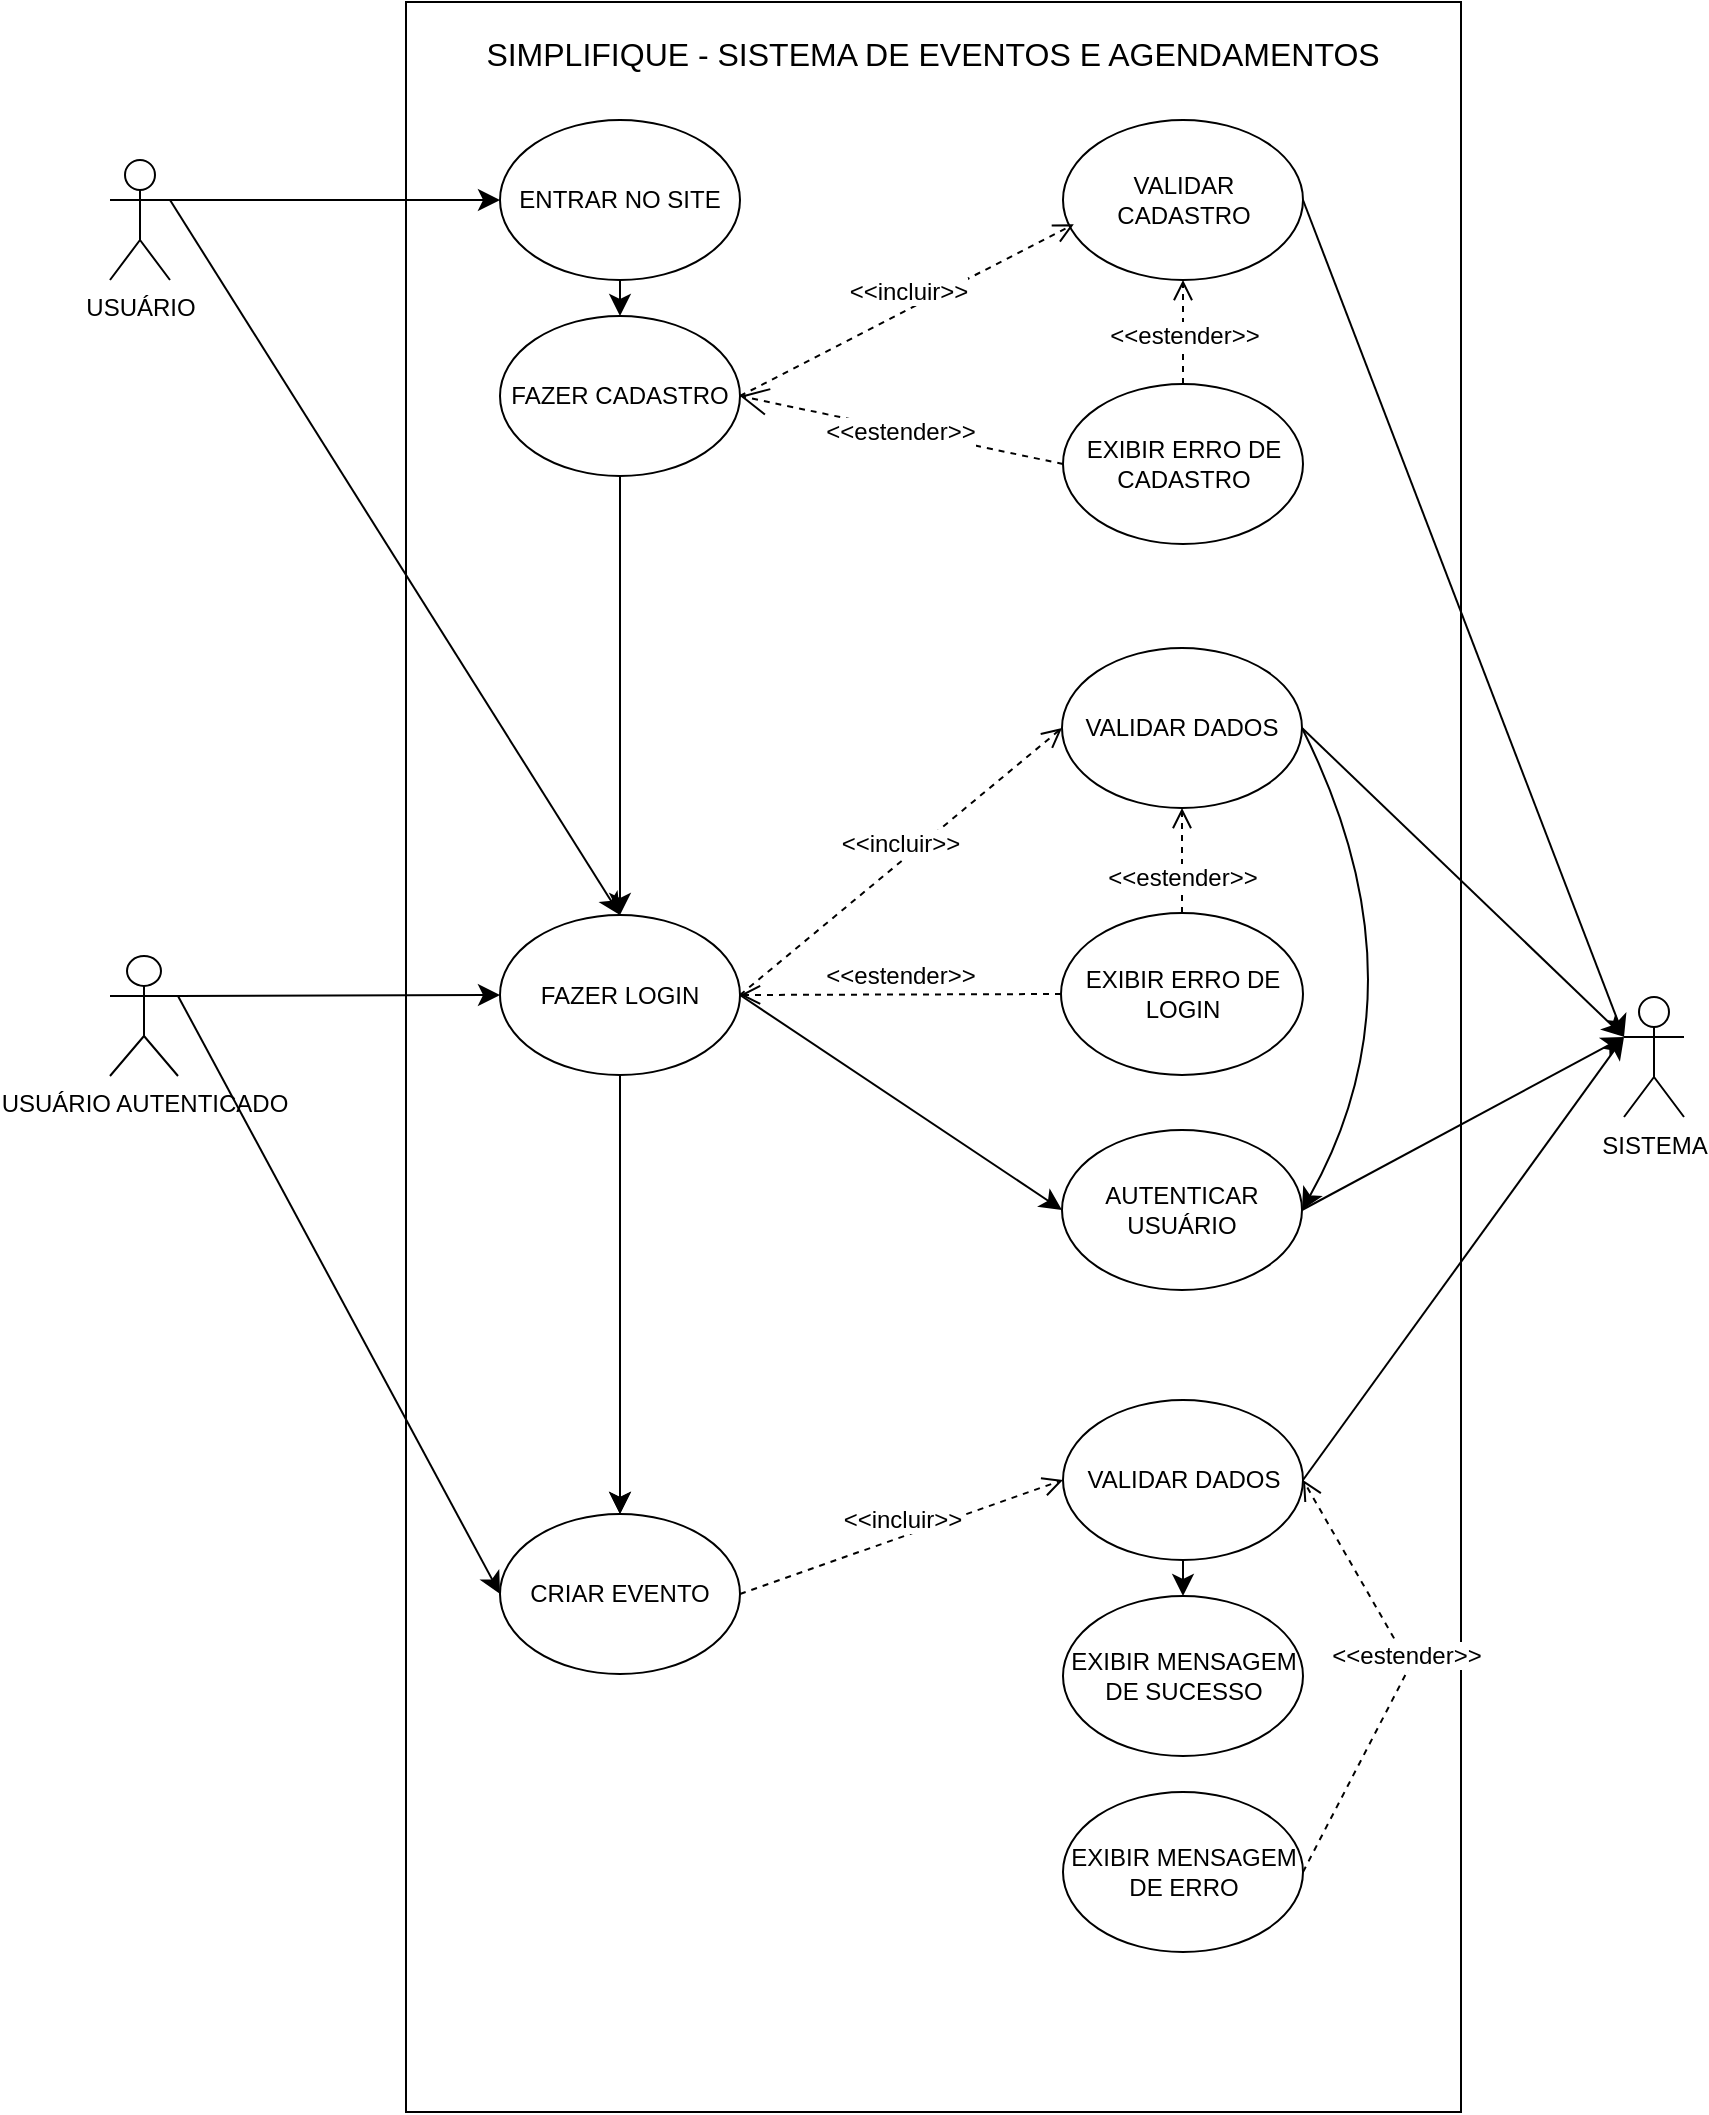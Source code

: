 <mxfile version="26.0.6">
  <diagram name="Página-1" id="MC7UM8QeMLyXC8hRS5S3">
    <mxGraphModel dx="1333" dy="1105" grid="0" gridSize="10" guides="1" tooltips="1" connect="1" arrows="1" fold="1" page="0" pageScale="1" pageWidth="827" pageHeight="1169" math="0" shadow="0">
      <root>
        <mxCell id="0" />
        <mxCell id="1" parent="0" />
        <mxCell id="fFO_CnHZWdGsS_fmaaPo-1" value="" style="rounded=0;whiteSpace=wrap;html=1;direction=south;aspect=fixed;movable=0;resizable=0;rotatable=0;deletable=0;editable=0;locked=1;connectable=0;" vertex="1" parent="1">
          <mxGeometry x="-18" y="150" width="527.5" height="1055" as="geometry" />
        </mxCell>
        <mxCell id="fFO_CnHZWdGsS_fmaaPo-2" value="SIMPLIFIQUE - SISTEMA DE EVENTOS E AGENDAMENTOS" style="text;html=1;align=center;verticalAlign=middle;whiteSpace=wrap;rounded=0;fontSize=16;" vertex="1" parent="1">
          <mxGeometry x="-20.75" y="161" width="533" height="30" as="geometry" />
        </mxCell>
        <mxCell id="fFO_CnHZWdGsS_fmaaPo-24" style="edgeStyle=none;curved=1;rounded=0;orthogonalLoop=1;jettySize=auto;html=1;exitX=1;exitY=0.333;exitDx=0;exitDy=0;exitPerimeter=0;entryX=0;entryY=0.5;entryDx=0;entryDy=0;fontSize=12;startSize=8;endSize=8;" edge="1" parent="1" source="fFO_CnHZWdGsS_fmaaPo-3" target="fFO_CnHZWdGsS_fmaaPo-4">
          <mxGeometry relative="1" as="geometry" />
        </mxCell>
        <mxCell id="fFO_CnHZWdGsS_fmaaPo-52" style="edgeStyle=none;curved=1;rounded=0;orthogonalLoop=1;jettySize=auto;html=1;exitX=1;exitY=0.333;exitDx=0;exitDy=0;exitPerimeter=0;entryX=0.5;entryY=0;entryDx=0;entryDy=0;fontSize=12;startSize=8;endSize=8;" edge="1" parent="1" source="fFO_CnHZWdGsS_fmaaPo-3" target="fFO_CnHZWdGsS_fmaaPo-33">
          <mxGeometry relative="1" as="geometry" />
        </mxCell>
        <mxCell id="fFO_CnHZWdGsS_fmaaPo-3" value="USUÁRIO" style="shape=umlActor;verticalLabelPosition=bottom;verticalAlign=top;html=1;outlineConnect=0;" vertex="1" parent="1">
          <mxGeometry x="-166" y="229" width="30" height="60" as="geometry" />
        </mxCell>
        <mxCell id="fFO_CnHZWdGsS_fmaaPo-9" style="edgeStyle=none;curved=1;rounded=0;orthogonalLoop=1;jettySize=auto;html=1;exitX=0.5;exitY=1;exitDx=0;exitDy=0;entryX=0.5;entryY=0;entryDx=0;entryDy=0;fontSize=12;startSize=8;endSize=8;" edge="1" parent="1" source="fFO_CnHZWdGsS_fmaaPo-4" target="fFO_CnHZWdGsS_fmaaPo-5">
          <mxGeometry relative="1" as="geometry" />
        </mxCell>
        <mxCell id="fFO_CnHZWdGsS_fmaaPo-4" value="ENTRAR NO SITE" style="ellipse;whiteSpace=wrap;html=1;" vertex="1" parent="1">
          <mxGeometry x="29" y="209" width="120" height="80" as="geometry" />
        </mxCell>
        <mxCell id="fFO_CnHZWdGsS_fmaaPo-34" style="edgeStyle=none;curved=1;rounded=0;orthogonalLoop=1;jettySize=auto;html=1;exitX=0.5;exitY=1;exitDx=0;exitDy=0;entryX=0.5;entryY=0;entryDx=0;entryDy=0;fontSize=12;startSize=8;endSize=8;" edge="1" parent="1" source="fFO_CnHZWdGsS_fmaaPo-5" target="fFO_CnHZWdGsS_fmaaPo-33">
          <mxGeometry relative="1" as="geometry" />
        </mxCell>
        <mxCell id="fFO_CnHZWdGsS_fmaaPo-5" value="FAZER CADASTRO" style="ellipse;whiteSpace=wrap;html=1;" vertex="1" parent="1">
          <mxGeometry x="29" y="307" width="120" height="80" as="geometry" />
        </mxCell>
        <mxCell id="fFO_CnHZWdGsS_fmaaPo-6" value="VALIDAR CADASTRO" style="ellipse;whiteSpace=wrap;html=1;" vertex="1" parent="1">
          <mxGeometry x="310.5" y="209" width="120" height="80" as="geometry" />
        </mxCell>
        <mxCell id="fFO_CnHZWdGsS_fmaaPo-7" value="SISTEMA" style="shape=umlActor;verticalLabelPosition=bottom;verticalAlign=top;html=1;outlineConnect=0;" vertex="1" parent="1">
          <mxGeometry x="591" y="647.5" width="30" height="60" as="geometry" />
        </mxCell>
        <mxCell id="fFO_CnHZWdGsS_fmaaPo-8" value="EXIBIR ERRO DE CADASTRO" style="ellipse;whiteSpace=wrap;html=1;" vertex="1" parent="1">
          <mxGeometry x="310.5" y="341" width="120" height="80" as="geometry" />
        </mxCell>
        <mxCell id="fFO_CnHZWdGsS_fmaaPo-17" value="&amp;lt;&amp;lt;incluir&amp;gt;&amp;gt;" style="html=1;verticalAlign=bottom;endArrow=open;dashed=1;endSize=8;curved=0;rounded=0;fontSize=12;entryX=0.045;entryY=0.652;entryDx=0;entryDy=0;entryPerimeter=0;exitX=1;exitY=0.5;exitDx=0;exitDy=0;" edge="1" parent="1" source="fFO_CnHZWdGsS_fmaaPo-5" target="fFO_CnHZWdGsS_fmaaPo-6">
          <mxGeometry relative="1" as="geometry">
            <mxPoint x="215" y="442" as="sourcePoint" />
            <mxPoint x="150" y="344" as="targetPoint" />
          </mxGeometry>
        </mxCell>
        <mxCell id="fFO_CnHZWdGsS_fmaaPo-22" value="" style="endArrow=open;endSize=12;dashed=1;html=1;rounded=0;fontSize=12;curved=1;entryX=1;entryY=0.5;entryDx=0;entryDy=0;exitX=0;exitY=0.5;exitDx=0;exitDy=0;" edge="1" parent="1" source="fFO_CnHZWdGsS_fmaaPo-8" target="fFO_CnHZWdGsS_fmaaPo-5">
          <mxGeometry width="160" relative="1" as="geometry">
            <mxPoint x="165" y="395" as="sourcePoint" />
            <mxPoint x="212" y="360" as="targetPoint" />
          </mxGeometry>
        </mxCell>
        <mxCell id="fFO_CnHZWdGsS_fmaaPo-23" value="&amp;lt;&amp;lt;estender&amp;gt;&amp;gt;" style="edgeLabel;html=1;align=center;verticalAlign=middle;resizable=0;points=[];fontSize=12;" vertex="1" connectable="0" parent="fFO_CnHZWdGsS_fmaaPo-22">
          <mxGeometry x="0.008" y="1" relative="1" as="geometry">
            <mxPoint as="offset" />
          </mxGeometry>
        </mxCell>
        <mxCell id="fFO_CnHZWdGsS_fmaaPo-28" value="&amp;lt;&amp;lt;estender&amp;gt;&amp;gt;" style="html=1;verticalAlign=bottom;endArrow=open;dashed=1;endSize=8;curved=0;rounded=0;fontSize=12;exitX=0.5;exitY=0;exitDx=0;exitDy=0;entryX=0.5;entryY=1;entryDx=0;entryDy=0;" edge="1" parent="1" source="fFO_CnHZWdGsS_fmaaPo-8" target="fFO_CnHZWdGsS_fmaaPo-6">
          <mxGeometry x="-0.423" relative="1" as="geometry">
            <mxPoint x="246" y="339" as="sourcePoint" />
            <mxPoint x="166" y="339" as="targetPoint" />
            <mxPoint as="offset" />
          </mxGeometry>
        </mxCell>
        <mxCell id="fFO_CnHZWdGsS_fmaaPo-32" style="edgeStyle=none;curved=1;rounded=0;orthogonalLoop=1;jettySize=auto;html=1;exitX=1;exitY=0.333;exitDx=0;exitDy=0;exitPerimeter=0;entryX=0;entryY=0.5;entryDx=0;entryDy=0;fontSize=12;startSize=8;endSize=8;" edge="1" parent="1" source="fFO_CnHZWdGsS_fmaaPo-30" target="fFO_CnHZWdGsS_fmaaPo-33">
          <mxGeometry relative="1" as="geometry">
            <mxPoint x="13" y="453" as="targetPoint" />
          </mxGeometry>
        </mxCell>
        <mxCell id="fFO_CnHZWdGsS_fmaaPo-58" style="edgeStyle=none;curved=1;rounded=0;orthogonalLoop=1;jettySize=auto;html=1;exitX=1;exitY=0.333;exitDx=0;exitDy=0;exitPerimeter=0;entryX=0;entryY=0.5;entryDx=0;entryDy=0;fontSize=12;startSize=8;endSize=8;" edge="1" parent="1" source="fFO_CnHZWdGsS_fmaaPo-30" target="fFO_CnHZWdGsS_fmaaPo-55">
          <mxGeometry relative="1" as="geometry" />
        </mxCell>
        <mxCell id="fFO_CnHZWdGsS_fmaaPo-30" value="USUÁRIO AUTENTICADO" style="shape=umlActor;verticalLabelPosition=bottom;verticalAlign=top;html=1;outlineConnect=0;" vertex="1" parent="1">
          <mxGeometry x="-166" y="627" width="34" height="60" as="geometry" />
        </mxCell>
        <mxCell id="fFO_CnHZWdGsS_fmaaPo-41" style="edgeStyle=none;curved=1;rounded=0;orthogonalLoop=1;jettySize=auto;html=1;exitX=1;exitY=0.5;exitDx=0;exitDy=0;entryX=0;entryY=0.5;entryDx=0;entryDy=0;fontSize=12;startSize=8;endSize=8;" edge="1" parent="1" source="fFO_CnHZWdGsS_fmaaPo-33" target="fFO_CnHZWdGsS_fmaaPo-37">
          <mxGeometry relative="1" as="geometry" />
        </mxCell>
        <mxCell id="fFO_CnHZWdGsS_fmaaPo-56" value="" style="edgeStyle=none;curved=1;rounded=0;orthogonalLoop=1;jettySize=auto;html=1;fontSize=12;startSize=8;endSize=8;" edge="1" parent="1" source="fFO_CnHZWdGsS_fmaaPo-33" target="fFO_CnHZWdGsS_fmaaPo-55">
          <mxGeometry relative="1" as="geometry" />
        </mxCell>
        <mxCell id="fFO_CnHZWdGsS_fmaaPo-57" style="edgeStyle=none;curved=1;rounded=0;orthogonalLoop=1;jettySize=auto;html=1;exitX=0.5;exitY=1;exitDx=0;exitDy=0;entryX=0.5;entryY=0;entryDx=0;entryDy=0;fontSize=12;startSize=8;endSize=8;" edge="1" parent="1" source="fFO_CnHZWdGsS_fmaaPo-33" target="fFO_CnHZWdGsS_fmaaPo-55">
          <mxGeometry relative="1" as="geometry" />
        </mxCell>
        <mxCell id="fFO_CnHZWdGsS_fmaaPo-33" value="FAZER LOGIN" style="ellipse;whiteSpace=wrap;html=1;" vertex="1" parent="1">
          <mxGeometry x="29" y="606.5" width="120" height="80" as="geometry" />
        </mxCell>
        <mxCell id="fFO_CnHZWdGsS_fmaaPo-36" value="&amp;lt;&amp;lt;estender&amp;gt;&amp;gt;" style="html=1;verticalAlign=bottom;endArrow=open;dashed=1;endSize=8;curved=0;rounded=0;fontSize=12;exitX=0;exitY=0.5;exitDx=0;exitDy=0;entryX=1;entryY=0.5;entryDx=0;entryDy=0;" edge="1" parent="1" source="fFO_CnHZWdGsS_fmaaPo-35" target="fFO_CnHZWdGsS_fmaaPo-33">
          <mxGeometry x="0.005" relative="1" as="geometry">
            <mxPoint x="217" y="553" as="sourcePoint" />
            <mxPoint x="149" y="599" as="targetPoint" />
            <mxPoint as="offset" />
          </mxGeometry>
        </mxCell>
        <mxCell id="fFO_CnHZWdGsS_fmaaPo-49" style="edgeStyle=none;curved=1;rounded=0;orthogonalLoop=1;jettySize=auto;html=1;exitX=1;exitY=0.5;exitDx=0;exitDy=0;entryX=0;entryY=0.333;entryDx=0;entryDy=0;entryPerimeter=0;fontSize=12;startSize=8;endSize=8;" edge="1" parent="1" source="fFO_CnHZWdGsS_fmaaPo-37" target="fFO_CnHZWdGsS_fmaaPo-7">
          <mxGeometry relative="1" as="geometry" />
        </mxCell>
        <mxCell id="fFO_CnHZWdGsS_fmaaPo-50" value="&amp;lt;&amp;lt;incluir&amp;gt;&amp;gt;" style="html=1;verticalAlign=bottom;endArrow=open;dashed=1;endSize=8;curved=0;rounded=0;fontSize=12;exitX=1;exitY=0.5;exitDx=0;exitDy=0;entryX=0;entryY=0.5;entryDx=0;entryDy=0;" edge="1" parent="1" source="fFO_CnHZWdGsS_fmaaPo-33" target="fFO_CnHZWdGsS_fmaaPo-38">
          <mxGeometry relative="1" as="geometry">
            <mxPoint x="244" y="591" as="sourcePoint" />
            <mxPoint x="164" y="591" as="targetPoint" />
          </mxGeometry>
        </mxCell>
        <mxCell id="fFO_CnHZWdGsS_fmaaPo-35" value="EXIBIR ERRO DE LOGIN" style="ellipse;whiteSpace=wrap;html=1;" vertex="1" parent="1">
          <mxGeometry x="309.5" y="605.5" width="121" height="81" as="geometry" />
        </mxCell>
        <mxCell id="fFO_CnHZWdGsS_fmaaPo-37" value="AUTENTICAR USUÁRIO" style="ellipse;whiteSpace=wrap;html=1;" vertex="1" parent="1">
          <mxGeometry x="310" y="714" width="120" height="80" as="geometry" />
        </mxCell>
        <mxCell id="fFO_CnHZWdGsS_fmaaPo-38" value="VALIDAR DADOS" style="ellipse;whiteSpace=wrap;html=1;" vertex="1" parent="1">
          <mxGeometry x="310" y="473" width="120" height="80" as="geometry" />
        </mxCell>
        <mxCell id="fFO_CnHZWdGsS_fmaaPo-47" value="&amp;lt;&amp;lt;estender&amp;gt;&amp;gt;" style="html=1;verticalAlign=bottom;endArrow=open;dashed=1;endSize=8;curved=0;rounded=0;fontSize=12;exitX=0.5;exitY=0;exitDx=0;exitDy=0;entryX=0.5;entryY=1;entryDx=0;entryDy=0;" edge="1" parent="1" source="fFO_CnHZWdGsS_fmaaPo-35" target="fFO_CnHZWdGsS_fmaaPo-38">
          <mxGeometry x="-0.65" relative="1" as="geometry">
            <mxPoint x="265" y="578" as="sourcePoint" />
            <mxPoint x="185" y="578" as="targetPoint" />
            <mxPoint as="offset" />
          </mxGeometry>
        </mxCell>
        <mxCell id="fFO_CnHZWdGsS_fmaaPo-48" style="edgeStyle=none;curved=1;rounded=0;orthogonalLoop=1;jettySize=auto;html=1;exitX=1;exitY=0.5;exitDx=0;exitDy=0;entryX=1;entryY=0.5;entryDx=0;entryDy=0;fontSize=12;startSize=8;endSize=8;" edge="1" parent="1" source="fFO_CnHZWdGsS_fmaaPo-38" target="fFO_CnHZWdGsS_fmaaPo-37">
          <mxGeometry relative="1" as="geometry">
            <Array as="points">
              <mxPoint x="494" y="640" />
            </Array>
          </mxGeometry>
        </mxCell>
        <mxCell id="fFO_CnHZWdGsS_fmaaPo-53" style="edgeStyle=none;curved=1;rounded=0;orthogonalLoop=1;jettySize=auto;html=1;exitX=1;exitY=0.5;exitDx=0;exitDy=0;entryX=0;entryY=0.333;entryDx=0;entryDy=0;entryPerimeter=0;fontSize=12;startSize=8;endSize=8;" edge="1" parent="1" source="fFO_CnHZWdGsS_fmaaPo-38" target="fFO_CnHZWdGsS_fmaaPo-7">
          <mxGeometry relative="1" as="geometry" />
        </mxCell>
        <mxCell id="fFO_CnHZWdGsS_fmaaPo-54" style="edgeStyle=none;curved=1;rounded=0;orthogonalLoop=1;jettySize=auto;html=1;exitX=1;exitY=0.5;exitDx=0;exitDy=0;entryX=0;entryY=0.333;entryDx=0;entryDy=0;entryPerimeter=0;fontSize=12;startSize=8;endSize=8;" edge="1" parent="1" source="fFO_CnHZWdGsS_fmaaPo-6" target="fFO_CnHZWdGsS_fmaaPo-7">
          <mxGeometry relative="1" as="geometry" />
        </mxCell>
        <mxCell id="fFO_CnHZWdGsS_fmaaPo-55" value="CRIAR EVENTO" style="ellipse;whiteSpace=wrap;html=1;" vertex="1" parent="1">
          <mxGeometry x="29" y="906" width="120" height="80" as="geometry" />
        </mxCell>
        <mxCell id="fFO_CnHZWdGsS_fmaaPo-65" style="edgeStyle=none;curved=1;rounded=0;orthogonalLoop=1;jettySize=auto;html=1;exitX=0.5;exitY=1;exitDx=0;exitDy=0;entryX=0.5;entryY=0;entryDx=0;entryDy=0;fontSize=12;startSize=8;endSize=8;" edge="1" parent="1" source="fFO_CnHZWdGsS_fmaaPo-59" target="fFO_CnHZWdGsS_fmaaPo-60">
          <mxGeometry relative="1" as="geometry" />
        </mxCell>
        <mxCell id="fFO_CnHZWdGsS_fmaaPo-59" value="VALIDAR DADOS" style="ellipse;whiteSpace=wrap;html=1;" vertex="1" parent="1">
          <mxGeometry x="310.5" y="849" width="120" height="80" as="geometry" />
        </mxCell>
        <mxCell id="fFO_CnHZWdGsS_fmaaPo-60" value="EXIBIR MENSAGEM DE SUCESSO" style="ellipse;whiteSpace=wrap;html=1;" vertex="1" parent="1">
          <mxGeometry x="310.5" y="947" width="120" height="80" as="geometry" />
        </mxCell>
        <mxCell id="fFO_CnHZWdGsS_fmaaPo-61" value="EXIBIR MENSAGEM DE ERRO" style="ellipse;whiteSpace=wrap;html=1;" vertex="1" parent="1">
          <mxGeometry x="310.5" y="1045" width="120" height="80" as="geometry" />
        </mxCell>
        <mxCell id="fFO_CnHZWdGsS_fmaaPo-62" style="edgeStyle=none;curved=1;rounded=0;orthogonalLoop=1;jettySize=auto;html=1;exitX=1;exitY=0.5;exitDx=0;exitDy=0;entryX=0;entryY=0.333;entryDx=0;entryDy=0;entryPerimeter=0;fontSize=12;startSize=8;endSize=8;" edge="1" parent="1" source="fFO_CnHZWdGsS_fmaaPo-59" target="fFO_CnHZWdGsS_fmaaPo-7">
          <mxGeometry relative="1" as="geometry" />
        </mxCell>
        <mxCell id="fFO_CnHZWdGsS_fmaaPo-64" value="&amp;lt;&amp;lt;incluir&amp;gt;&amp;gt;" style="html=1;verticalAlign=bottom;endArrow=open;dashed=1;endSize=8;curved=0;rounded=0;fontSize=12;exitX=1;exitY=0.5;exitDx=0;exitDy=0;entryX=0;entryY=0.5;entryDx=0;entryDy=0;" edge="1" parent="1" source="fFO_CnHZWdGsS_fmaaPo-55" target="fFO_CnHZWdGsS_fmaaPo-59">
          <mxGeometry relative="1" as="geometry">
            <mxPoint x="251" y="812" as="sourcePoint" />
            <mxPoint x="171" y="812" as="targetPoint" />
          </mxGeometry>
        </mxCell>
        <mxCell id="fFO_CnHZWdGsS_fmaaPo-66" value="&amp;lt;&amp;lt;estender&amp;gt;&amp;gt;" style="html=1;verticalAlign=bottom;endArrow=open;dashed=1;endSize=8;curved=0;rounded=0;fontSize=12;exitX=1;exitY=0.5;exitDx=0;exitDy=0;entryX=1;entryY=0.5;entryDx=0;entryDy=0;" edge="1" parent="1" source="fFO_CnHZWdGsS_fmaaPo-61" target="fFO_CnHZWdGsS_fmaaPo-59">
          <mxGeometry relative="1" as="geometry">
            <mxPoint x="207" y="899" as="sourcePoint" />
            <mxPoint x="127" y="899" as="targetPoint" />
            <Array as="points">
              <mxPoint x="484" y="982" />
            </Array>
          </mxGeometry>
        </mxCell>
      </root>
    </mxGraphModel>
  </diagram>
</mxfile>
